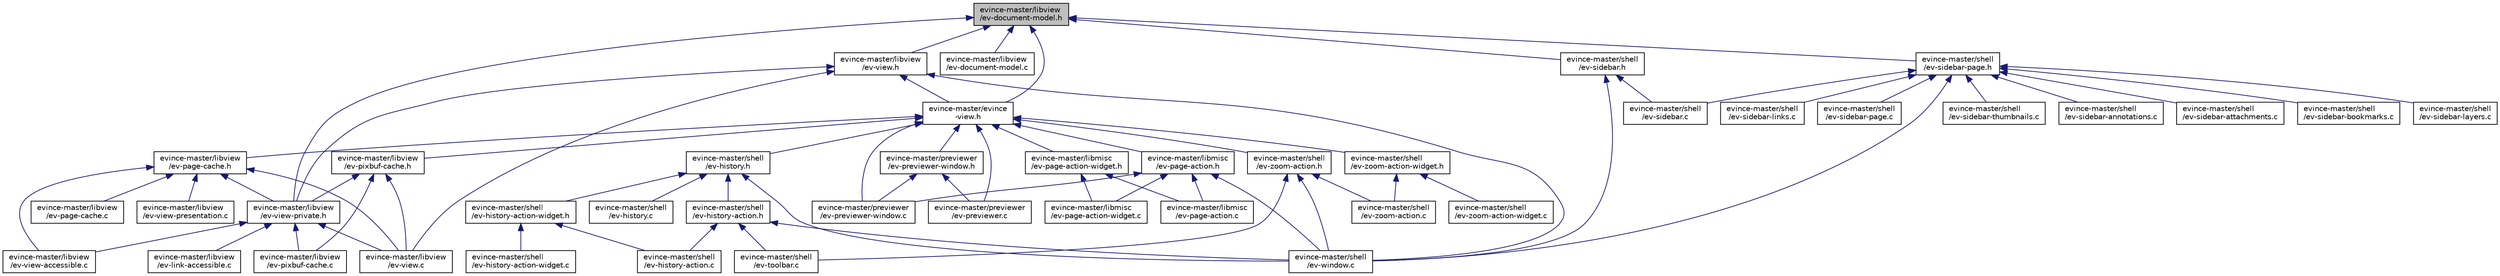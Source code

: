 digraph "evince-master/libview/ev-document-model.h"
{
  edge [fontname="Helvetica",fontsize="10",labelfontname="Helvetica",labelfontsize="10"];
  node [fontname="Helvetica",fontsize="10",shape=record];
  Node1 [label="evince-master/libview\l/ev-document-model.h",height=0.2,width=0.4,color="black", fillcolor="grey75", style="filled" fontcolor="black"];
  Node1 -> Node2 [dir="back",color="midnightblue",fontsize="10",style="solid",fontname="Helvetica"];
  Node2 [label="evince-master/evince\l-view.h",height=0.2,width=0.4,color="black", fillcolor="white", style="filled",URL="$d7/df8/evince-view_8h.html"];
  Node2 -> Node3 [dir="back",color="midnightblue",fontsize="10",style="solid",fontname="Helvetica"];
  Node3 [label="evince-master/libmisc\l/ev-page-action.h",height=0.2,width=0.4,color="black", fillcolor="white", style="filled",URL="$d4/d59/ev-page-action_8h.html"];
  Node3 -> Node4 [dir="back",color="midnightblue",fontsize="10",style="solid",fontname="Helvetica"];
  Node4 [label="evince-master/libmisc\l/ev-page-action-widget.c",height=0.2,width=0.4,color="black", fillcolor="white", style="filled",URL="$df/d0a/ev-page-action-widget_8c.html"];
  Node3 -> Node5 [dir="back",color="midnightblue",fontsize="10",style="solid",fontname="Helvetica"];
  Node5 [label="evince-master/libmisc\l/ev-page-action.c",height=0.2,width=0.4,color="black", fillcolor="white", style="filled",URL="$d2/df3/ev-page-action_8c.html"];
  Node3 -> Node6 [dir="back",color="midnightblue",fontsize="10",style="solid",fontname="Helvetica"];
  Node6 [label="evince-master/previewer\l/ev-previewer-window.c",height=0.2,width=0.4,color="black", fillcolor="white", style="filled",URL="$d8/d30/ev-previewer-window_8c.html"];
  Node3 -> Node7 [dir="back",color="midnightblue",fontsize="10",style="solid",fontname="Helvetica"];
  Node7 [label="evince-master/shell\l/ev-window.c",height=0.2,width=0.4,color="black", fillcolor="white", style="filled",URL="$d0/d33/ev-window_8c.html"];
  Node2 -> Node8 [dir="back",color="midnightblue",fontsize="10",style="solid",fontname="Helvetica"];
  Node8 [label="evince-master/libmisc\l/ev-page-action-widget.h",height=0.2,width=0.4,color="black", fillcolor="white", style="filled",URL="$d9/dbe/ev-page-action-widget_8h.html"];
  Node8 -> Node4 [dir="back",color="midnightblue",fontsize="10",style="solid",fontname="Helvetica"];
  Node8 -> Node5 [dir="back",color="midnightblue",fontsize="10",style="solid",fontname="Helvetica"];
  Node2 -> Node9 [dir="back",color="midnightblue",fontsize="10",style="solid",fontname="Helvetica"];
  Node9 [label="evince-master/libview\l/ev-pixbuf-cache.h",height=0.2,width=0.4,color="black", fillcolor="white", style="filled",URL="$db/ddc/ev-pixbuf-cache_8h.html"];
  Node9 -> Node10 [dir="back",color="midnightblue",fontsize="10",style="solid",fontname="Helvetica"];
  Node10 [label="evince-master/libview\l/ev-view-private.h",height=0.2,width=0.4,color="black", fillcolor="white", style="filled",URL="$df/d21/ev-view-private_8h.html"];
  Node10 -> Node11 [dir="back",color="midnightblue",fontsize="10",style="solid",fontname="Helvetica"];
  Node11 [label="evince-master/libview\l/ev-link-accessible.c",height=0.2,width=0.4,color="black", fillcolor="white", style="filled",URL="$d4/d59/ev-link-accessible_8c.html"];
  Node10 -> Node12 [dir="back",color="midnightblue",fontsize="10",style="solid",fontname="Helvetica"];
  Node12 [label="evince-master/libview\l/ev-pixbuf-cache.c",height=0.2,width=0.4,color="black", fillcolor="white", style="filled",URL="$df/d75/ev-pixbuf-cache_8c.html"];
  Node10 -> Node13 [dir="back",color="midnightblue",fontsize="10",style="solid",fontname="Helvetica"];
  Node13 [label="evince-master/libview\l/ev-view-accessible.c",height=0.2,width=0.4,color="black", fillcolor="white", style="filled",URL="$d8/ddc/ev-view-accessible_8c.html"];
  Node10 -> Node14 [dir="back",color="midnightblue",fontsize="10",style="solid",fontname="Helvetica"];
  Node14 [label="evince-master/libview\l/ev-view.c",height=0.2,width=0.4,color="black", fillcolor="white", style="filled",URL="$d8/d3e/ev-view_8c.html"];
  Node9 -> Node12 [dir="back",color="midnightblue",fontsize="10",style="solid",fontname="Helvetica"];
  Node9 -> Node14 [dir="back",color="midnightblue",fontsize="10",style="solid",fontname="Helvetica"];
  Node2 -> Node15 [dir="back",color="midnightblue",fontsize="10",style="solid",fontname="Helvetica"];
  Node15 [label="evince-master/libview\l/ev-page-cache.h",height=0.2,width=0.4,color="black", fillcolor="white", style="filled",URL="$d6/dbd/ev-page-cache_8h.html"];
  Node15 -> Node10 [dir="back",color="midnightblue",fontsize="10",style="solid",fontname="Helvetica"];
  Node15 -> Node16 [dir="back",color="midnightblue",fontsize="10",style="solid",fontname="Helvetica"];
  Node16 [label="evince-master/libview\l/ev-page-cache.c",height=0.2,width=0.4,color="black", fillcolor="white", style="filled",URL="$d0/d18/ev-page-cache_8c.html"];
  Node15 -> Node13 [dir="back",color="midnightblue",fontsize="10",style="solid",fontname="Helvetica"];
  Node15 -> Node17 [dir="back",color="midnightblue",fontsize="10",style="solid",fontname="Helvetica"];
  Node17 [label="evince-master/libview\l/ev-view-presentation.c",height=0.2,width=0.4,color="black", fillcolor="white", style="filled",URL="$d6/db3/ev-view-presentation_8c.html"];
  Node15 -> Node14 [dir="back",color="midnightblue",fontsize="10",style="solid",fontname="Helvetica"];
  Node2 -> Node6 [dir="back",color="midnightblue",fontsize="10",style="solid",fontname="Helvetica"];
  Node2 -> Node18 [dir="back",color="midnightblue",fontsize="10",style="solid",fontname="Helvetica"];
  Node18 [label="evince-master/previewer\l/ev-previewer-window.h",height=0.2,width=0.4,color="black", fillcolor="white", style="filled",URL="$d4/dbd/ev-previewer-window_8h.html"];
  Node18 -> Node6 [dir="back",color="midnightblue",fontsize="10",style="solid",fontname="Helvetica"];
  Node18 -> Node19 [dir="back",color="midnightblue",fontsize="10",style="solid",fontname="Helvetica"];
  Node19 [label="evince-master/previewer\l/ev-previewer.c",height=0.2,width=0.4,color="black", fillcolor="white", style="filled",URL="$d9/d06/ev-previewer_8c.html"];
  Node2 -> Node19 [dir="back",color="midnightblue",fontsize="10",style="solid",fontname="Helvetica"];
  Node2 -> Node20 [dir="back",color="midnightblue",fontsize="10",style="solid",fontname="Helvetica"];
  Node20 [label="evince-master/shell\l/ev-history.h",height=0.2,width=0.4,color="black", fillcolor="white", style="filled",URL="$dd/d9c/ev-history_8h.html"];
  Node20 -> Node21 [dir="back",color="midnightblue",fontsize="10",style="solid",fontname="Helvetica"];
  Node21 [label="evince-master/shell\l/ev-history-action-widget.h",height=0.2,width=0.4,color="black", fillcolor="white", style="filled",URL="$d3/d0f/ev-history-action-widget_8h.html"];
  Node21 -> Node22 [dir="back",color="midnightblue",fontsize="10",style="solid",fontname="Helvetica"];
  Node22 [label="evince-master/shell\l/ev-history-action-widget.c",height=0.2,width=0.4,color="black", fillcolor="white", style="filled",URL="$d0/de8/ev-history-action-widget_8c.html"];
  Node21 -> Node23 [dir="back",color="midnightblue",fontsize="10",style="solid",fontname="Helvetica"];
  Node23 [label="evince-master/shell\l/ev-history-action.c",height=0.2,width=0.4,color="black", fillcolor="white", style="filled",URL="$d5/d57/ev-history-action_8c.html"];
  Node20 -> Node24 [dir="back",color="midnightblue",fontsize="10",style="solid",fontname="Helvetica"];
  Node24 [label="evince-master/shell\l/ev-history-action.h",height=0.2,width=0.4,color="black", fillcolor="white", style="filled",URL="$d5/d82/ev-history-action_8h.html"];
  Node24 -> Node23 [dir="back",color="midnightblue",fontsize="10",style="solid",fontname="Helvetica"];
  Node24 -> Node25 [dir="back",color="midnightblue",fontsize="10",style="solid",fontname="Helvetica"];
  Node25 [label="evince-master/shell\l/ev-toolbar.c",height=0.2,width=0.4,color="black", fillcolor="white", style="filled",URL="$d3/ded/ev-toolbar_8c.html"];
  Node24 -> Node7 [dir="back",color="midnightblue",fontsize="10",style="solid",fontname="Helvetica"];
  Node20 -> Node26 [dir="back",color="midnightblue",fontsize="10",style="solid",fontname="Helvetica"];
  Node26 [label="evince-master/shell\l/ev-history.c",height=0.2,width=0.4,color="black", fillcolor="white", style="filled",URL="$dd/d44/ev-history_8c.html"];
  Node20 -> Node7 [dir="back",color="midnightblue",fontsize="10",style="solid",fontname="Helvetica"];
  Node2 -> Node27 [dir="back",color="midnightblue",fontsize="10",style="solid",fontname="Helvetica"];
  Node27 [label="evince-master/shell\l/ev-zoom-action.h",height=0.2,width=0.4,color="black", fillcolor="white", style="filled",URL="$dd/d85/ev-zoom-action_8h.html"];
  Node27 -> Node25 [dir="back",color="midnightblue",fontsize="10",style="solid",fontname="Helvetica"];
  Node27 -> Node7 [dir="back",color="midnightblue",fontsize="10",style="solid",fontname="Helvetica"];
  Node27 -> Node28 [dir="back",color="midnightblue",fontsize="10",style="solid",fontname="Helvetica"];
  Node28 [label="evince-master/shell\l/ev-zoom-action.c",height=0.2,width=0.4,color="black", fillcolor="white", style="filled",URL="$d4/d44/ev-zoom-action_8c.html"];
  Node2 -> Node29 [dir="back",color="midnightblue",fontsize="10",style="solid",fontname="Helvetica"];
  Node29 [label="evince-master/shell\l/ev-zoom-action-widget.h",height=0.2,width=0.4,color="black", fillcolor="white", style="filled",URL="$d9/d85/ev-zoom-action-widget_8h.html"];
  Node29 -> Node30 [dir="back",color="midnightblue",fontsize="10",style="solid",fontname="Helvetica"];
  Node30 [label="evince-master/shell\l/ev-zoom-action-widget.c",height=0.2,width=0.4,color="black", fillcolor="white", style="filled",URL="$d2/d13/ev-zoom-action-widget_8c.html"];
  Node29 -> Node28 [dir="back",color="midnightblue",fontsize="10",style="solid",fontname="Helvetica"];
  Node1 -> Node31 [dir="back",color="midnightblue",fontsize="10",style="solid",fontname="Helvetica"];
  Node31 [label="evince-master/libview\l/ev-document-model.c",height=0.2,width=0.4,color="black", fillcolor="white", style="filled",URL="$df/d92/ev-document-model_8c.html"];
  Node1 -> Node32 [dir="back",color="midnightblue",fontsize="10",style="solid",fontname="Helvetica"];
  Node32 [label="evince-master/libview\l/ev-view.h",height=0.2,width=0.4,color="black", fillcolor="white", style="filled",URL="$df/de8/ev-view_8h.html"];
  Node32 -> Node2 [dir="back",color="midnightblue",fontsize="10",style="solid",fontname="Helvetica"];
  Node32 -> Node10 [dir="back",color="midnightblue",fontsize="10",style="solid",fontname="Helvetica"];
  Node32 -> Node14 [dir="back",color="midnightblue",fontsize="10",style="solid",fontname="Helvetica"];
  Node32 -> Node7 [dir="back",color="midnightblue",fontsize="10",style="solid",fontname="Helvetica"];
  Node1 -> Node10 [dir="back",color="midnightblue",fontsize="10",style="solid",fontname="Helvetica"];
  Node1 -> Node33 [dir="back",color="midnightblue",fontsize="10",style="solid",fontname="Helvetica"];
  Node33 [label="evince-master/shell\l/ev-sidebar-page.h",height=0.2,width=0.4,color="black", fillcolor="white", style="filled",URL="$de/d21/ev-sidebar-page_8h.html"];
  Node33 -> Node34 [dir="back",color="midnightblue",fontsize="10",style="solid",fontname="Helvetica"];
  Node34 [label="evince-master/shell\l/ev-sidebar-annotations.c",height=0.2,width=0.4,color="black", fillcolor="white", style="filled",URL="$df/dab/ev-sidebar-annotations_8c.html"];
  Node33 -> Node35 [dir="back",color="midnightblue",fontsize="10",style="solid",fontname="Helvetica"];
  Node35 [label="evince-master/shell\l/ev-sidebar-attachments.c",height=0.2,width=0.4,color="black", fillcolor="white", style="filled",URL="$d0/dbf/ev-sidebar-attachments_8c.html"];
  Node33 -> Node36 [dir="back",color="midnightblue",fontsize="10",style="solid",fontname="Helvetica"];
  Node36 [label="evince-master/shell\l/ev-sidebar-bookmarks.c",height=0.2,width=0.4,color="black", fillcolor="white", style="filled",URL="$d3/de3/ev-sidebar-bookmarks_8c.html"];
  Node33 -> Node37 [dir="back",color="midnightblue",fontsize="10",style="solid",fontname="Helvetica"];
  Node37 [label="evince-master/shell\l/ev-sidebar-layers.c",height=0.2,width=0.4,color="black", fillcolor="white", style="filled",URL="$dd/dbf/ev-sidebar-layers_8c.html"];
  Node33 -> Node38 [dir="back",color="midnightblue",fontsize="10",style="solid",fontname="Helvetica"];
  Node38 [label="evince-master/shell\l/ev-sidebar-links.c",height=0.2,width=0.4,color="black", fillcolor="white", style="filled",URL="$d8/df6/ev-sidebar-links_8c.html"];
  Node33 -> Node39 [dir="back",color="midnightblue",fontsize="10",style="solid",fontname="Helvetica"];
  Node39 [label="evince-master/shell\l/ev-sidebar-page.c",height=0.2,width=0.4,color="black", fillcolor="white", style="filled",URL="$d2/d4e/ev-sidebar-page_8c.html"];
  Node33 -> Node40 [dir="back",color="midnightblue",fontsize="10",style="solid",fontname="Helvetica"];
  Node40 [label="evince-master/shell\l/ev-sidebar-thumbnails.c",height=0.2,width=0.4,color="black", fillcolor="white", style="filled",URL="$d4/dd0/ev-sidebar-thumbnails_8c.html"];
  Node33 -> Node41 [dir="back",color="midnightblue",fontsize="10",style="solid",fontname="Helvetica"];
  Node41 [label="evince-master/shell\l/ev-sidebar.c",height=0.2,width=0.4,color="black", fillcolor="white", style="filled",URL="$dc/d0c/ev-sidebar_8c.html"];
  Node33 -> Node7 [dir="back",color="midnightblue",fontsize="10",style="solid",fontname="Helvetica"];
  Node1 -> Node42 [dir="back",color="midnightblue",fontsize="10",style="solid",fontname="Helvetica"];
  Node42 [label="evince-master/shell\l/ev-sidebar.h",height=0.2,width=0.4,color="black", fillcolor="white", style="filled",URL="$da/d06/ev-sidebar_8h.html"];
  Node42 -> Node41 [dir="back",color="midnightblue",fontsize="10",style="solid",fontname="Helvetica"];
  Node42 -> Node7 [dir="back",color="midnightblue",fontsize="10",style="solid",fontname="Helvetica"];
}
